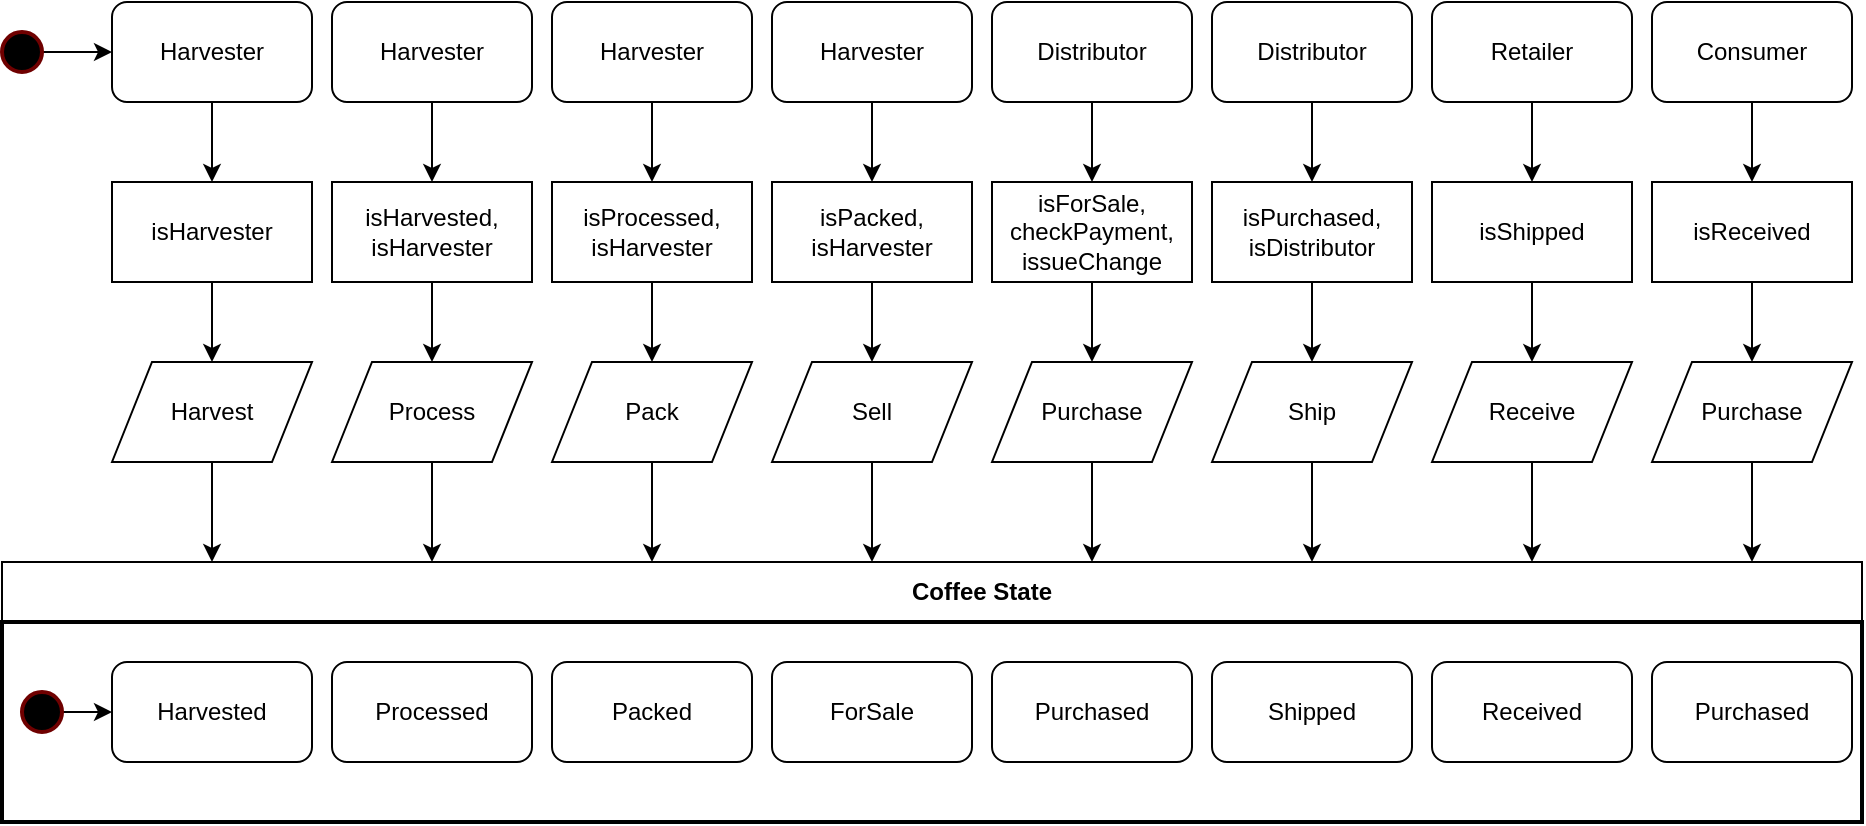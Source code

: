 <mxfile version="13.4.2" type="device"><diagram id="kgpKYQtTHZ0yAKxKKP6v" name="Page-1"><mxGraphModel dx="1426" dy="777" grid="1" gridSize="10" guides="1" tooltips="1" connect="1" arrows="1" fold="1" page="1" pageScale="1" pageWidth="850" pageHeight="1100" math="0" shadow="0"><root><mxCell id="0"/><mxCell id="1" parent="0"/><mxCell id="XVDVBE01PtxGHCS9R9Gp-74" value="" style="rounded=0;whiteSpace=wrap;html=1;" vertex="1" parent="1"><mxGeometry x="10" y="320" width="930" height="130" as="geometry"/></mxCell><mxCell id="XVDVBE01PtxGHCS9R9Gp-76" value="" style="rounded=0;whiteSpace=wrap;html=1;strokeWidth=2;" vertex="1" parent="1"><mxGeometry x="10" y="350" width="930" height="100" as="geometry"/></mxCell><mxCell id="XVDVBE01PtxGHCS9R9Gp-50" style="edgeStyle=orthogonalEdgeStyle;rounded=0;orthogonalLoop=1;jettySize=auto;html=1;exitX=0.5;exitY=1;exitDx=0;exitDy=0;entryX=0.5;entryY=0;entryDx=0;entryDy=0;" edge="1" parent="1" source="XVDVBE01PtxGHCS9R9Gp-5" target="XVDVBE01PtxGHCS9R9Gp-24"><mxGeometry relative="1" as="geometry"/></mxCell><mxCell id="XVDVBE01PtxGHCS9R9Gp-5" value="Harvester" style="rounded=1;whiteSpace=wrap;html=1;" vertex="1" parent="1"><mxGeometry x="65" y="40" width="100" height="50" as="geometry"/></mxCell><mxCell id="XVDVBE01PtxGHCS9R9Gp-53" style="edgeStyle=orthogonalEdgeStyle;rounded=0;orthogonalLoop=1;jettySize=auto;html=1;exitX=0.5;exitY=1;exitDx=0;exitDy=0;entryX=0.5;entryY=0;entryDx=0;entryDy=0;" edge="1" parent="1" source="XVDVBE01PtxGHCS9R9Gp-9" target="XVDVBE01PtxGHCS9R9Gp-29"><mxGeometry relative="1" as="geometry"/></mxCell><mxCell id="XVDVBE01PtxGHCS9R9Gp-9" value="Harvester" style="rounded=1;whiteSpace=wrap;html=1;" vertex="1" parent="1"><mxGeometry x="175" y="40" width="100" height="50" as="geometry"/></mxCell><mxCell id="XVDVBE01PtxGHCS9R9Gp-54" style="edgeStyle=orthogonalEdgeStyle;rounded=0;orthogonalLoop=1;jettySize=auto;html=1;exitX=0.5;exitY=1;exitDx=0;exitDy=0;entryX=0.5;entryY=0;entryDx=0;entryDy=0;" edge="1" parent="1" source="XVDVBE01PtxGHCS9R9Gp-10" target="XVDVBE01PtxGHCS9R9Gp-31"><mxGeometry relative="1" as="geometry"/></mxCell><mxCell id="XVDVBE01PtxGHCS9R9Gp-10" value="Harvester" style="rounded=1;whiteSpace=wrap;html=1;" vertex="1" parent="1"><mxGeometry x="285" y="40" width="100" height="50" as="geometry"/></mxCell><mxCell id="XVDVBE01PtxGHCS9R9Gp-55" style="edgeStyle=orthogonalEdgeStyle;rounded=0;orthogonalLoop=1;jettySize=auto;html=1;exitX=0.5;exitY=1;exitDx=0;exitDy=0;entryX=0.5;entryY=0;entryDx=0;entryDy=0;" edge="1" parent="1" source="XVDVBE01PtxGHCS9R9Gp-11" target="XVDVBE01PtxGHCS9R9Gp-32"><mxGeometry relative="1" as="geometry"/></mxCell><mxCell id="XVDVBE01PtxGHCS9R9Gp-11" value="Harvester" style="rounded=1;whiteSpace=wrap;html=1;" vertex="1" parent="1"><mxGeometry x="395" y="40" width="100" height="50" as="geometry"/></mxCell><mxCell id="XVDVBE01PtxGHCS9R9Gp-12" value="Harvested" style="rounded=1;whiteSpace=wrap;html=1;" vertex="1" parent="1"><mxGeometry x="65" y="370" width="100" height="50" as="geometry"/></mxCell><mxCell id="XVDVBE01PtxGHCS9R9Gp-13" value="Processed" style="rounded=1;whiteSpace=wrap;html=1;" vertex="1" parent="1"><mxGeometry x="175" y="370" width="100" height="50" as="geometry"/></mxCell><mxCell id="XVDVBE01PtxGHCS9R9Gp-14" value="Packed" style="rounded=1;whiteSpace=wrap;html=1;" vertex="1" parent="1"><mxGeometry x="285" y="370" width="100" height="50" as="geometry"/></mxCell><mxCell id="XVDVBE01PtxGHCS9R9Gp-15" value="ForSale" style="rounded=1;whiteSpace=wrap;html=1;" vertex="1" parent="1"><mxGeometry x="395" y="370" width="100" height="50" as="geometry"/></mxCell><mxCell id="XVDVBE01PtxGHCS9R9Gp-56" style="edgeStyle=orthogonalEdgeStyle;rounded=0;orthogonalLoop=1;jettySize=auto;html=1;exitX=0.5;exitY=1;exitDx=0;exitDy=0;entryX=0.5;entryY=0;entryDx=0;entryDy=0;" edge="1" parent="1" source="XVDVBE01PtxGHCS9R9Gp-16" target="XVDVBE01PtxGHCS9R9Gp-28"><mxGeometry relative="1" as="geometry"/></mxCell><mxCell id="XVDVBE01PtxGHCS9R9Gp-16" value="Distributor" style="rounded=1;whiteSpace=wrap;html=1;" vertex="1" parent="1"><mxGeometry x="505" y="40" width="100" height="50" as="geometry"/></mxCell><mxCell id="XVDVBE01PtxGHCS9R9Gp-17" value="Purchased" style="rounded=1;whiteSpace=wrap;html=1;" vertex="1" parent="1"><mxGeometry x="505" y="370" width="100" height="50" as="geometry"/></mxCell><mxCell id="XVDVBE01PtxGHCS9R9Gp-57" style="edgeStyle=orthogonalEdgeStyle;rounded=0;orthogonalLoop=1;jettySize=auto;html=1;exitX=0.5;exitY=1;exitDx=0;exitDy=0;entryX=0.5;entryY=0;entryDx=0;entryDy=0;" edge="1" parent="1" source="XVDVBE01PtxGHCS9R9Gp-18" target="XVDVBE01PtxGHCS9R9Gp-36"><mxGeometry relative="1" as="geometry"/></mxCell><mxCell id="XVDVBE01PtxGHCS9R9Gp-18" value="Distributor" style="rounded=1;whiteSpace=wrap;html=1;" vertex="1" parent="1"><mxGeometry x="615" y="40" width="100" height="50" as="geometry"/></mxCell><mxCell id="XVDVBE01PtxGHCS9R9Gp-19" value="Shipped" style="rounded=1;whiteSpace=wrap;html=1;" vertex="1" parent="1"><mxGeometry x="615" y="370" width="100" height="50" as="geometry"/></mxCell><mxCell id="XVDVBE01PtxGHCS9R9Gp-58" style="edgeStyle=orthogonalEdgeStyle;rounded=0;orthogonalLoop=1;jettySize=auto;html=1;exitX=0.5;exitY=1;exitDx=0;exitDy=0;entryX=0.5;entryY=0;entryDx=0;entryDy=0;" edge="1" parent="1" source="XVDVBE01PtxGHCS9R9Gp-20" target="XVDVBE01PtxGHCS9R9Gp-37"><mxGeometry relative="1" as="geometry"/></mxCell><mxCell id="XVDVBE01PtxGHCS9R9Gp-20" value="Retailer" style="rounded=1;whiteSpace=wrap;html=1;" vertex="1" parent="1"><mxGeometry x="725" y="40" width="100" height="50" as="geometry"/></mxCell><mxCell id="XVDVBE01PtxGHCS9R9Gp-21" value="Received" style="rounded=1;whiteSpace=wrap;html=1;" vertex="1" parent="1"><mxGeometry x="725" y="370" width="100" height="50" as="geometry"/></mxCell><mxCell id="XVDVBE01PtxGHCS9R9Gp-59" style="edgeStyle=orthogonalEdgeStyle;rounded=0;orthogonalLoop=1;jettySize=auto;html=1;exitX=0.5;exitY=1;exitDx=0;exitDy=0;" edge="1" parent="1" source="XVDVBE01PtxGHCS9R9Gp-22" target="XVDVBE01PtxGHCS9R9Gp-38"><mxGeometry relative="1" as="geometry"/></mxCell><mxCell id="XVDVBE01PtxGHCS9R9Gp-22" value="Consumer" style="rounded=1;whiteSpace=wrap;html=1;" vertex="1" parent="1"><mxGeometry x="835" y="40" width="100" height="50" as="geometry"/></mxCell><mxCell id="XVDVBE01PtxGHCS9R9Gp-23" value="Purchased" style="rounded=1;whiteSpace=wrap;html=1;" vertex="1" parent="1"><mxGeometry x="835" y="370" width="100" height="50" as="geometry"/></mxCell><mxCell id="XVDVBE01PtxGHCS9R9Gp-51" style="edgeStyle=orthogonalEdgeStyle;rounded=0;orthogonalLoop=1;jettySize=auto;html=1;exitX=0.5;exitY=1;exitDx=0;exitDy=0;entryX=0.5;entryY=0;entryDx=0;entryDy=0;" edge="1" parent="1" source="XVDVBE01PtxGHCS9R9Gp-24" target="XVDVBE01PtxGHCS9R9Gp-42"><mxGeometry relative="1" as="geometry"/></mxCell><mxCell id="XVDVBE01PtxGHCS9R9Gp-24" value="isHarvester" style="rounded=0;whiteSpace=wrap;html=1;" vertex="1" parent="1"><mxGeometry x="65" y="130" width="100" height="50" as="geometry"/></mxCell><mxCell id="XVDVBE01PtxGHCS9R9Gp-64" style="edgeStyle=orthogonalEdgeStyle;rounded=0;orthogonalLoop=1;jettySize=auto;html=1;exitX=0.5;exitY=1;exitDx=0;exitDy=0;entryX=0.5;entryY=0;entryDx=0;entryDy=0;" edge="1" parent="1" source="XVDVBE01PtxGHCS9R9Gp-28" target="XVDVBE01PtxGHCS9R9Gp-46"><mxGeometry relative="1" as="geometry"/></mxCell><mxCell id="XVDVBE01PtxGHCS9R9Gp-28" value="isForSale, checkPayment, issueChange" style="rounded=0;whiteSpace=wrap;html=1;" vertex="1" parent="1"><mxGeometry x="505" y="130" width="100" height="50" as="geometry"/></mxCell><mxCell id="XVDVBE01PtxGHCS9R9Gp-60" style="edgeStyle=orthogonalEdgeStyle;rounded=0;orthogonalLoop=1;jettySize=auto;html=1;exitX=0.5;exitY=1;exitDx=0;exitDy=0;" edge="1" parent="1" source="XVDVBE01PtxGHCS9R9Gp-29" target="XVDVBE01PtxGHCS9R9Gp-43"><mxGeometry relative="1" as="geometry"/></mxCell><mxCell id="XVDVBE01PtxGHCS9R9Gp-29" value="isHarvested, isHarvester" style="rounded=0;whiteSpace=wrap;html=1;" vertex="1" parent="1"><mxGeometry x="175" y="130" width="100" height="50" as="geometry"/></mxCell><mxCell id="XVDVBE01PtxGHCS9R9Gp-62" style="edgeStyle=orthogonalEdgeStyle;rounded=0;orthogonalLoop=1;jettySize=auto;html=1;exitX=0.5;exitY=1;exitDx=0;exitDy=0;entryX=0.5;entryY=0;entryDx=0;entryDy=0;" edge="1" parent="1" source="XVDVBE01PtxGHCS9R9Gp-31" target="XVDVBE01PtxGHCS9R9Gp-44"><mxGeometry relative="1" as="geometry"/></mxCell><mxCell id="XVDVBE01PtxGHCS9R9Gp-31" value="isProcessed, isHarvester" style="rounded=0;whiteSpace=wrap;html=1;" vertex="1" parent="1"><mxGeometry x="285" y="130" width="100" height="50" as="geometry"/></mxCell><mxCell id="XVDVBE01PtxGHCS9R9Gp-63" style="edgeStyle=orthogonalEdgeStyle;rounded=0;orthogonalLoop=1;jettySize=auto;html=1;exitX=0.5;exitY=1;exitDx=0;exitDy=0;entryX=0.5;entryY=0;entryDx=0;entryDy=0;" edge="1" parent="1" source="XVDVBE01PtxGHCS9R9Gp-32" target="XVDVBE01PtxGHCS9R9Gp-45"><mxGeometry relative="1" as="geometry"/></mxCell><mxCell id="XVDVBE01PtxGHCS9R9Gp-32" value="isPacked, isHarvester" style="rounded=0;whiteSpace=wrap;html=1;" vertex="1" parent="1"><mxGeometry x="395" y="130" width="100" height="50" as="geometry"/></mxCell><mxCell id="XVDVBE01PtxGHCS9R9Gp-65" style="edgeStyle=orthogonalEdgeStyle;rounded=0;orthogonalLoop=1;jettySize=auto;html=1;exitX=0.5;exitY=1;exitDx=0;exitDy=0;entryX=0.5;entryY=0;entryDx=0;entryDy=0;" edge="1" parent="1" source="XVDVBE01PtxGHCS9R9Gp-36" target="XVDVBE01PtxGHCS9R9Gp-47"><mxGeometry relative="1" as="geometry"/></mxCell><mxCell id="XVDVBE01PtxGHCS9R9Gp-36" value="isPurchased, isDistributor" style="rounded=0;whiteSpace=wrap;html=1;" vertex="1" parent="1"><mxGeometry x="615" y="130" width="100" height="50" as="geometry"/></mxCell><mxCell id="XVDVBE01PtxGHCS9R9Gp-66" style="edgeStyle=orthogonalEdgeStyle;rounded=0;orthogonalLoop=1;jettySize=auto;html=1;exitX=0.5;exitY=1;exitDx=0;exitDy=0;entryX=0.5;entryY=0;entryDx=0;entryDy=0;" edge="1" parent="1" source="XVDVBE01PtxGHCS9R9Gp-37" target="XVDVBE01PtxGHCS9R9Gp-48"><mxGeometry relative="1" as="geometry"/></mxCell><mxCell id="XVDVBE01PtxGHCS9R9Gp-37" value="isShipped&lt;span style=&quot;color: rgba(0 , 0 , 0 , 0) ; font-family: monospace ; font-size: 0px&quot;&gt;%3CmxGraphModel%3E%3Croot%3E%3CmxCell%20id%3D%220%22%2F%3E%3CmxCell%20id%3D%221%22%20parent%3D%220%22%2F%3E%3CmxCell%20id%3D%222%22%20value%3D%22isForSale%22%20style%3D%22rounded%3D0%3BwhiteSpace%3Dwrap%3Bhtml%3D1%3B%22%20vertex%3D%221%22%20parent%3D%221%22%3E%3CmxGeometry%20x%3D%22505%22%20y%3D%22580%22%20width%3D%22100%22%20height%3D%2250%22%20as%3D%22geometry%22%2F%3E%3C%2FmxCell%3E%3C%2Froot%3E%3C%2FmxGraphModel%3E&lt;/span&gt;" style="rounded=0;whiteSpace=wrap;html=1;" vertex="1" parent="1"><mxGeometry x="725" y="130" width="100" height="50" as="geometry"/></mxCell><mxCell id="XVDVBE01PtxGHCS9R9Gp-67" style="edgeStyle=orthogonalEdgeStyle;rounded=0;orthogonalLoop=1;jettySize=auto;html=1;exitX=0.5;exitY=1;exitDx=0;exitDy=0;entryX=0.5;entryY=0;entryDx=0;entryDy=0;" edge="1" parent="1" source="XVDVBE01PtxGHCS9R9Gp-38" target="XVDVBE01PtxGHCS9R9Gp-49"><mxGeometry relative="1" as="geometry"/></mxCell><mxCell id="XVDVBE01PtxGHCS9R9Gp-38" value="isReceived" style="rounded=0;whiteSpace=wrap;html=1;" vertex="1" parent="1"><mxGeometry x="835" y="130" width="100" height="50" as="geometry"/></mxCell><mxCell id="XVDVBE01PtxGHCS9R9Gp-52" style="edgeStyle=orthogonalEdgeStyle;rounded=0;orthogonalLoop=1;jettySize=auto;html=1;exitX=0.5;exitY=1;exitDx=0;exitDy=0;" edge="1" parent="1" source="XVDVBE01PtxGHCS9R9Gp-42"><mxGeometry relative="1" as="geometry"><mxPoint x="115" y="320" as="targetPoint"/></mxGeometry></mxCell><mxCell id="XVDVBE01PtxGHCS9R9Gp-42" value="Harvest" style="shape=parallelogram;perimeter=parallelogramPerimeter;whiteSpace=wrap;html=1;" vertex="1" parent="1"><mxGeometry x="65" y="220" width="100" height="50" as="geometry"/></mxCell><mxCell id="XVDVBE01PtxGHCS9R9Gp-61" style="edgeStyle=orthogonalEdgeStyle;rounded=0;orthogonalLoop=1;jettySize=auto;html=1;exitX=0.5;exitY=1;exitDx=0;exitDy=0;" edge="1" parent="1" source="XVDVBE01PtxGHCS9R9Gp-43"><mxGeometry relative="1" as="geometry"><mxPoint x="225" y="320" as="targetPoint"/></mxGeometry></mxCell><mxCell id="XVDVBE01PtxGHCS9R9Gp-43" value="Process" style="shape=parallelogram;perimeter=parallelogramPerimeter;whiteSpace=wrap;html=1;" vertex="1" parent="1"><mxGeometry x="175" y="220" width="100" height="50" as="geometry"/></mxCell><mxCell id="XVDVBE01PtxGHCS9R9Gp-68" style="edgeStyle=orthogonalEdgeStyle;rounded=0;orthogonalLoop=1;jettySize=auto;html=1;exitX=0.5;exitY=1;exitDx=0;exitDy=0;" edge="1" parent="1" source="XVDVBE01PtxGHCS9R9Gp-44"><mxGeometry relative="1" as="geometry"><mxPoint x="335" y="320" as="targetPoint"/></mxGeometry></mxCell><mxCell id="XVDVBE01PtxGHCS9R9Gp-44" value="Pack" style="shape=parallelogram;perimeter=parallelogramPerimeter;whiteSpace=wrap;html=1;" vertex="1" parent="1"><mxGeometry x="285" y="220" width="100" height="50" as="geometry"/></mxCell><mxCell id="XVDVBE01PtxGHCS9R9Gp-69" style="edgeStyle=orthogonalEdgeStyle;rounded=0;orthogonalLoop=1;jettySize=auto;html=1;exitX=0.5;exitY=1;exitDx=0;exitDy=0;" edge="1" parent="1" source="XVDVBE01PtxGHCS9R9Gp-45"><mxGeometry relative="1" as="geometry"><mxPoint x="445" y="320" as="targetPoint"/></mxGeometry></mxCell><mxCell id="XVDVBE01PtxGHCS9R9Gp-45" value="Sell" style="shape=parallelogram;perimeter=parallelogramPerimeter;whiteSpace=wrap;html=1;" vertex="1" parent="1"><mxGeometry x="395" y="220" width="100" height="50" as="geometry"/></mxCell><mxCell id="XVDVBE01PtxGHCS9R9Gp-70" style="edgeStyle=orthogonalEdgeStyle;rounded=0;orthogonalLoop=1;jettySize=auto;html=1;exitX=0.5;exitY=1;exitDx=0;exitDy=0;" edge="1" parent="1" source="XVDVBE01PtxGHCS9R9Gp-46"><mxGeometry relative="1" as="geometry"><mxPoint x="555" y="320" as="targetPoint"/></mxGeometry></mxCell><mxCell id="XVDVBE01PtxGHCS9R9Gp-46" value="Purchase" style="shape=parallelogram;perimeter=parallelogramPerimeter;whiteSpace=wrap;html=1;" vertex="1" parent="1"><mxGeometry x="505" y="220" width="100" height="50" as="geometry"/></mxCell><mxCell id="XVDVBE01PtxGHCS9R9Gp-71" style="edgeStyle=orthogonalEdgeStyle;rounded=0;orthogonalLoop=1;jettySize=auto;html=1;exitX=0.5;exitY=1;exitDx=0;exitDy=0;" edge="1" parent="1" source="XVDVBE01PtxGHCS9R9Gp-47"><mxGeometry relative="1" as="geometry"><mxPoint x="665" y="320" as="targetPoint"/></mxGeometry></mxCell><mxCell id="XVDVBE01PtxGHCS9R9Gp-47" value="Ship" style="shape=parallelogram;perimeter=parallelogramPerimeter;whiteSpace=wrap;html=1;" vertex="1" parent="1"><mxGeometry x="615" y="220" width="100" height="50" as="geometry"/></mxCell><mxCell id="XVDVBE01PtxGHCS9R9Gp-72" style="edgeStyle=orthogonalEdgeStyle;rounded=0;orthogonalLoop=1;jettySize=auto;html=1;exitX=0.5;exitY=1;exitDx=0;exitDy=0;" edge="1" parent="1" source="XVDVBE01PtxGHCS9R9Gp-48"><mxGeometry relative="1" as="geometry"><mxPoint x="775" y="320" as="targetPoint"/></mxGeometry></mxCell><mxCell id="XVDVBE01PtxGHCS9R9Gp-48" value="Receive" style="shape=parallelogram;perimeter=parallelogramPerimeter;whiteSpace=wrap;html=1;" vertex="1" parent="1"><mxGeometry x="725" y="220" width="100" height="50" as="geometry"/></mxCell><mxCell id="XVDVBE01PtxGHCS9R9Gp-73" style="edgeStyle=orthogonalEdgeStyle;rounded=0;orthogonalLoop=1;jettySize=auto;html=1;exitX=0.5;exitY=1;exitDx=0;exitDy=0;" edge="1" parent="1" source="XVDVBE01PtxGHCS9R9Gp-49"><mxGeometry relative="1" as="geometry"><mxPoint x="885" y="320" as="targetPoint"/></mxGeometry></mxCell><mxCell id="XVDVBE01PtxGHCS9R9Gp-49" value="Purchase" style="shape=parallelogram;perimeter=parallelogramPerimeter;whiteSpace=wrap;html=1;" vertex="1" parent="1"><mxGeometry x="835" y="220" width="100" height="50" as="geometry"/></mxCell><mxCell id="XVDVBE01PtxGHCS9R9Gp-77" value="&lt;b&gt;Coffee State&lt;/b&gt;" style="text;html=1;strokeColor=none;fillColor=none;align=center;verticalAlign=middle;whiteSpace=wrap;rounded=0;" vertex="1" parent="1"><mxGeometry x="420" y="320" width="160" height="30" as="geometry"/></mxCell><mxCell id="XVDVBE01PtxGHCS9R9Gp-80" style="edgeStyle=orthogonalEdgeStyle;rounded=0;orthogonalLoop=1;jettySize=auto;html=1;exitX=1;exitY=0.5;exitDx=0;exitDy=0;exitPerimeter=0;entryX=0;entryY=0.5;entryDx=0;entryDy=0;" edge="1" parent="1" source="XVDVBE01PtxGHCS9R9Gp-79" target="XVDVBE01PtxGHCS9R9Gp-5"><mxGeometry relative="1" as="geometry"/></mxCell><mxCell id="XVDVBE01PtxGHCS9R9Gp-79" value="" style="verticalLabelPosition=bottom;verticalAlign=top;html=1;shape=mxgraph.flowchart.on-page_reference;strokeWidth=2;strokeColor=#6F0000;fontColor=#ffffff;fillColor=#000000;" vertex="1" parent="1"><mxGeometry x="10" y="55" width="20" height="20" as="geometry"/></mxCell><mxCell id="XVDVBE01PtxGHCS9R9Gp-84" style="edgeStyle=orthogonalEdgeStyle;rounded=0;orthogonalLoop=1;jettySize=auto;html=1;exitX=1;exitY=0.5;exitDx=0;exitDy=0;exitPerimeter=0;entryX=0;entryY=0.5;entryDx=0;entryDy=0;" edge="1" parent="1" source="XVDVBE01PtxGHCS9R9Gp-83" target="XVDVBE01PtxGHCS9R9Gp-12"><mxGeometry relative="1" as="geometry"/></mxCell><mxCell id="XVDVBE01PtxGHCS9R9Gp-83" value="" style="verticalLabelPosition=bottom;verticalAlign=top;html=1;shape=mxgraph.flowchart.on-page_reference;strokeWidth=2;strokeColor=#6F0000;fontColor=#ffffff;fillColor=#000000;" vertex="1" parent="1"><mxGeometry x="20" y="385" width="20" height="20" as="geometry"/></mxCell></root></mxGraphModel></diagram></mxfile>